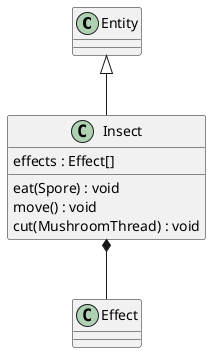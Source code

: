 @startuml insect

Entity <|-- Insect
Insect *-- Effect
class Insect{
    effects : Effect[]
    eat(Spore) : void
    move() : void
    cut(MushroomThread) : void
}
@enduml